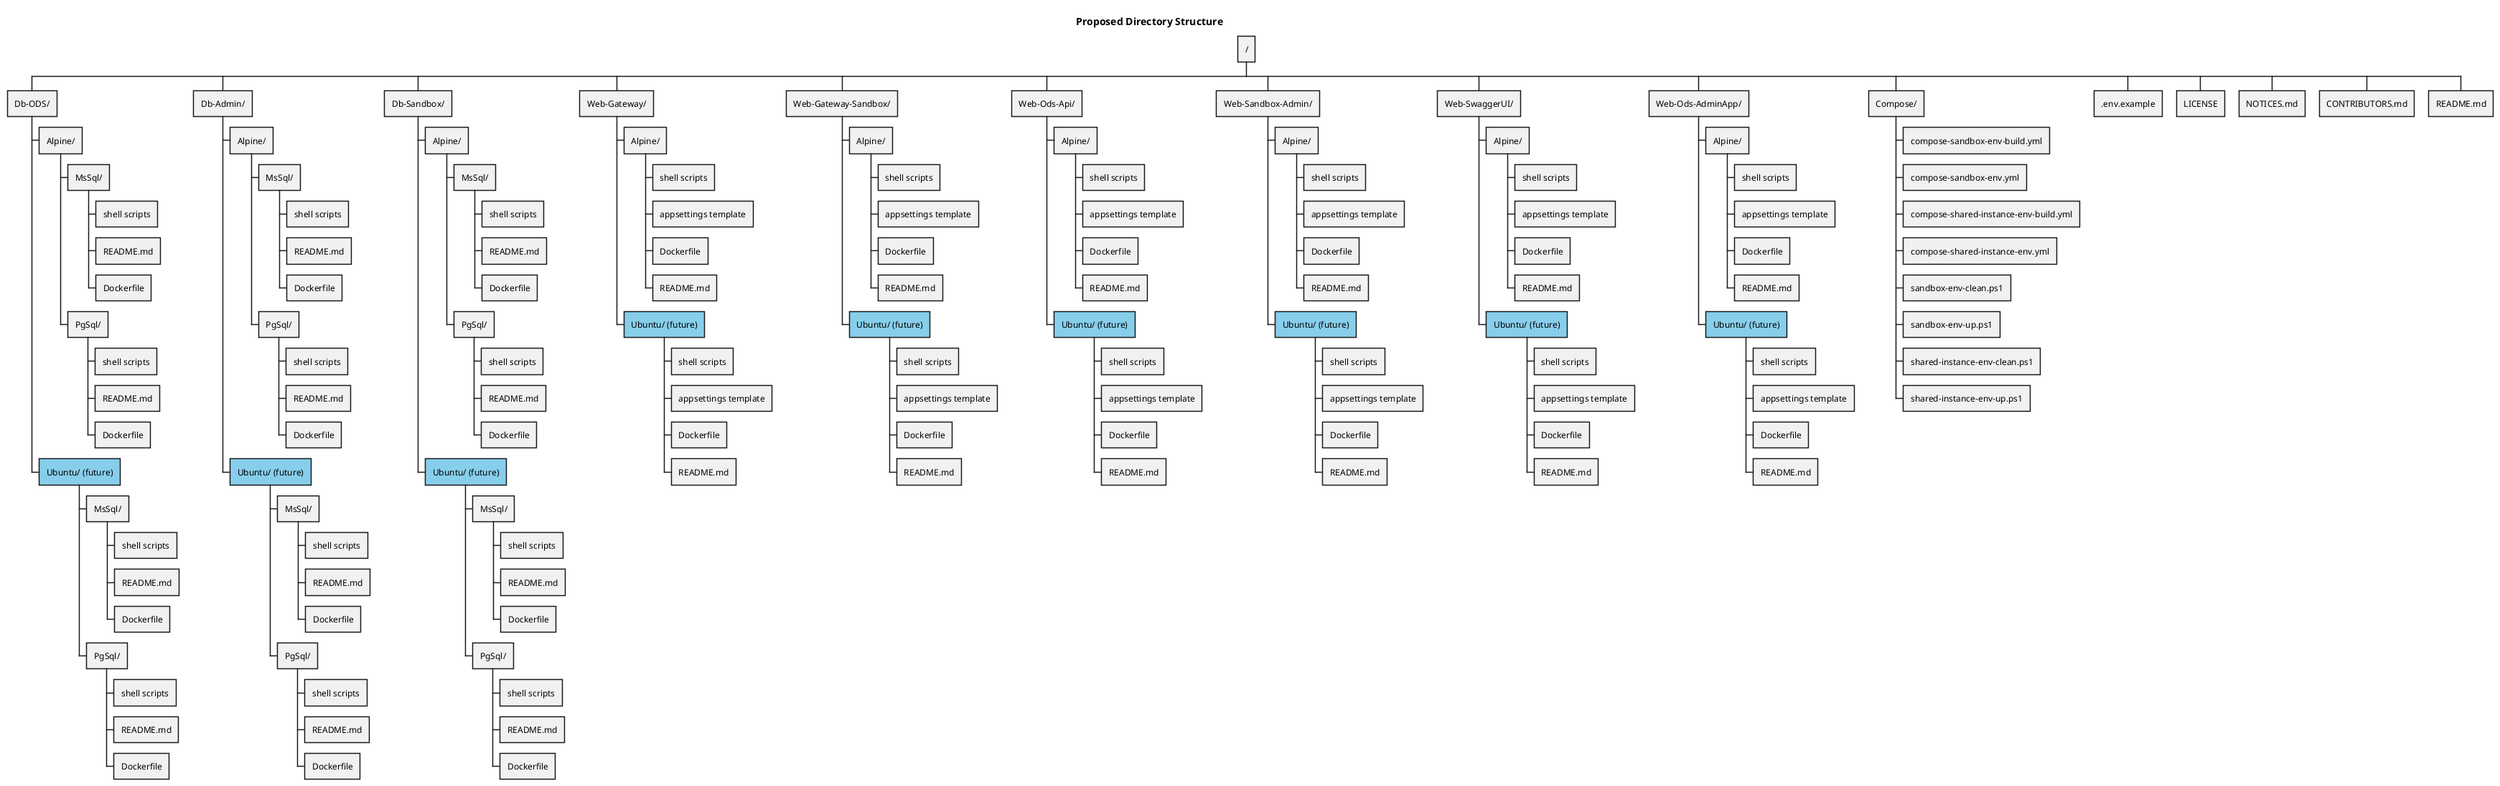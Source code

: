 @startwbs
Title: Proposed Directory Structure

* /


** Db-ODS/
*** Alpine/
**** MsSql/
***** shell scripts
***** README.md
***** Dockerfile
**** PgSql/
***** shell scripts
***** README.md
***** Dockerfile
***[#SkyBlue] Ubuntu/ (future)
**** MsSql/
***** shell scripts
***** README.md
***** Dockerfile
**** PgSql/
***** shell scripts
***** README.md
***** Dockerfile

** Db-Admin/
*** Alpine/
**** MsSql/
***** shell scripts
***** README.md
***** Dockerfile
**** PgSql/
***** shell scripts
***** README.md
***** Dockerfile
***[#SkyBlue] Ubuntu/ (future)
**** MsSql/
***** shell scripts
***** README.md
***** Dockerfile
**** PgSql/
***** shell scripts
***** README.md
***** Dockerfile

** Db-Sandbox/
*** Alpine/
**** MsSql/
***** shell scripts
***** README.md
***** Dockerfile
**** PgSql/
***** shell scripts
***** README.md
***** Dockerfile
***[#SkyBlue] Ubuntu/ (future)
**** MsSql/
***** shell scripts
***** README.md
***** Dockerfile
**** PgSql/
***** shell scripts
***** README.md
***** Dockerfile

** Web-Gateway/
*** Alpine/
**** shell scripts
**** appsettings template
**** Dockerfile
**** README.md
***[#SkyBlue] Ubuntu/ (future)
**** shell scripts
**** appsettings template
**** Dockerfile
**** README.md

** Web-Gateway-Sandbox/
*** Alpine/
**** shell scripts
**** appsettings template
**** Dockerfile
**** README.md
***[#SkyBlue] Ubuntu/ (future)
**** shell scripts
**** appsettings template
**** Dockerfile
**** README.md

** Web-Ods-Api/
*** Alpine/
**** shell scripts
**** appsettings template
**** Dockerfile
**** README.md

***[#SkyBlue] Ubuntu/ (future)
**** shell scripts
**** appsettings template
**** Dockerfile
**** README.md

** Web-Sandbox-Admin/
*** Alpine/
**** shell scripts
**** appsettings template
**** Dockerfile
**** README.md
***[#SkyBlue] Ubuntu/ (future)
**** shell scripts
**** appsettings template
**** Dockerfile
**** README.md

** Web-SwaggerUI/
*** Alpine/
**** shell scripts
**** appsettings template
**** Dockerfile
**** README.md
***[#SkyBlue] Ubuntu/ (future)
**** shell scripts
**** appsettings template
**** Dockerfile
**** README.md

** Web-Ods-AdminApp/
*** Alpine/
**** shell scripts
**** appsettings template
**** Dockerfile
**** README.md
***[#SkyBlue] Ubuntu/ (future)
**** shell scripts
**** appsettings template
**** Dockerfile
**** README.md

** Compose/
*** compose-sandbox-env-build.yml
*** compose-sandbox-env.yml
*** compose-shared-instance-env-build.yml
*** compose-shared-instance-env.yml
*** sandbox-env-clean.ps1
*** sandbox-env-up.ps1
*** shared-instance-env-clean.ps1
*** shared-instance-env-up.ps1

** .env.example
** LICENSE
** NOTICES.md
** CONTRIBUTORS.md
** README.md
@endwbs